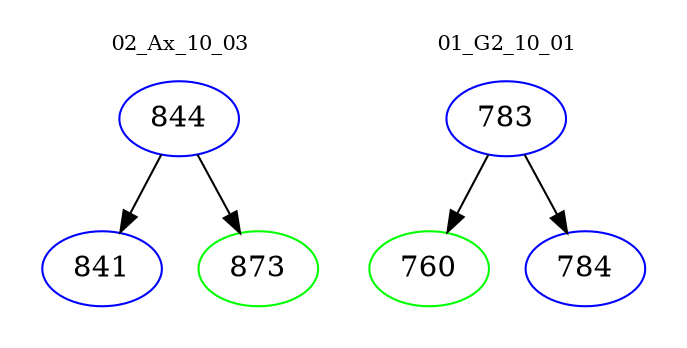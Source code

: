 digraph{
subgraph cluster_0 {
color = white
label = "02_Ax_10_03";
fontsize=10;
T0_844 [label="844", color="blue"]
T0_844 -> T0_841 [color="black"]
T0_841 [label="841", color="blue"]
T0_844 -> T0_873 [color="black"]
T0_873 [label="873", color="green"]
}
subgraph cluster_1 {
color = white
label = "01_G2_10_01";
fontsize=10;
T1_783 [label="783", color="blue"]
T1_783 -> T1_760 [color="black"]
T1_760 [label="760", color="green"]
T1_783 -> T1_784 [color="black"]
T1_784 [label="784", color="blue"]
}
}
